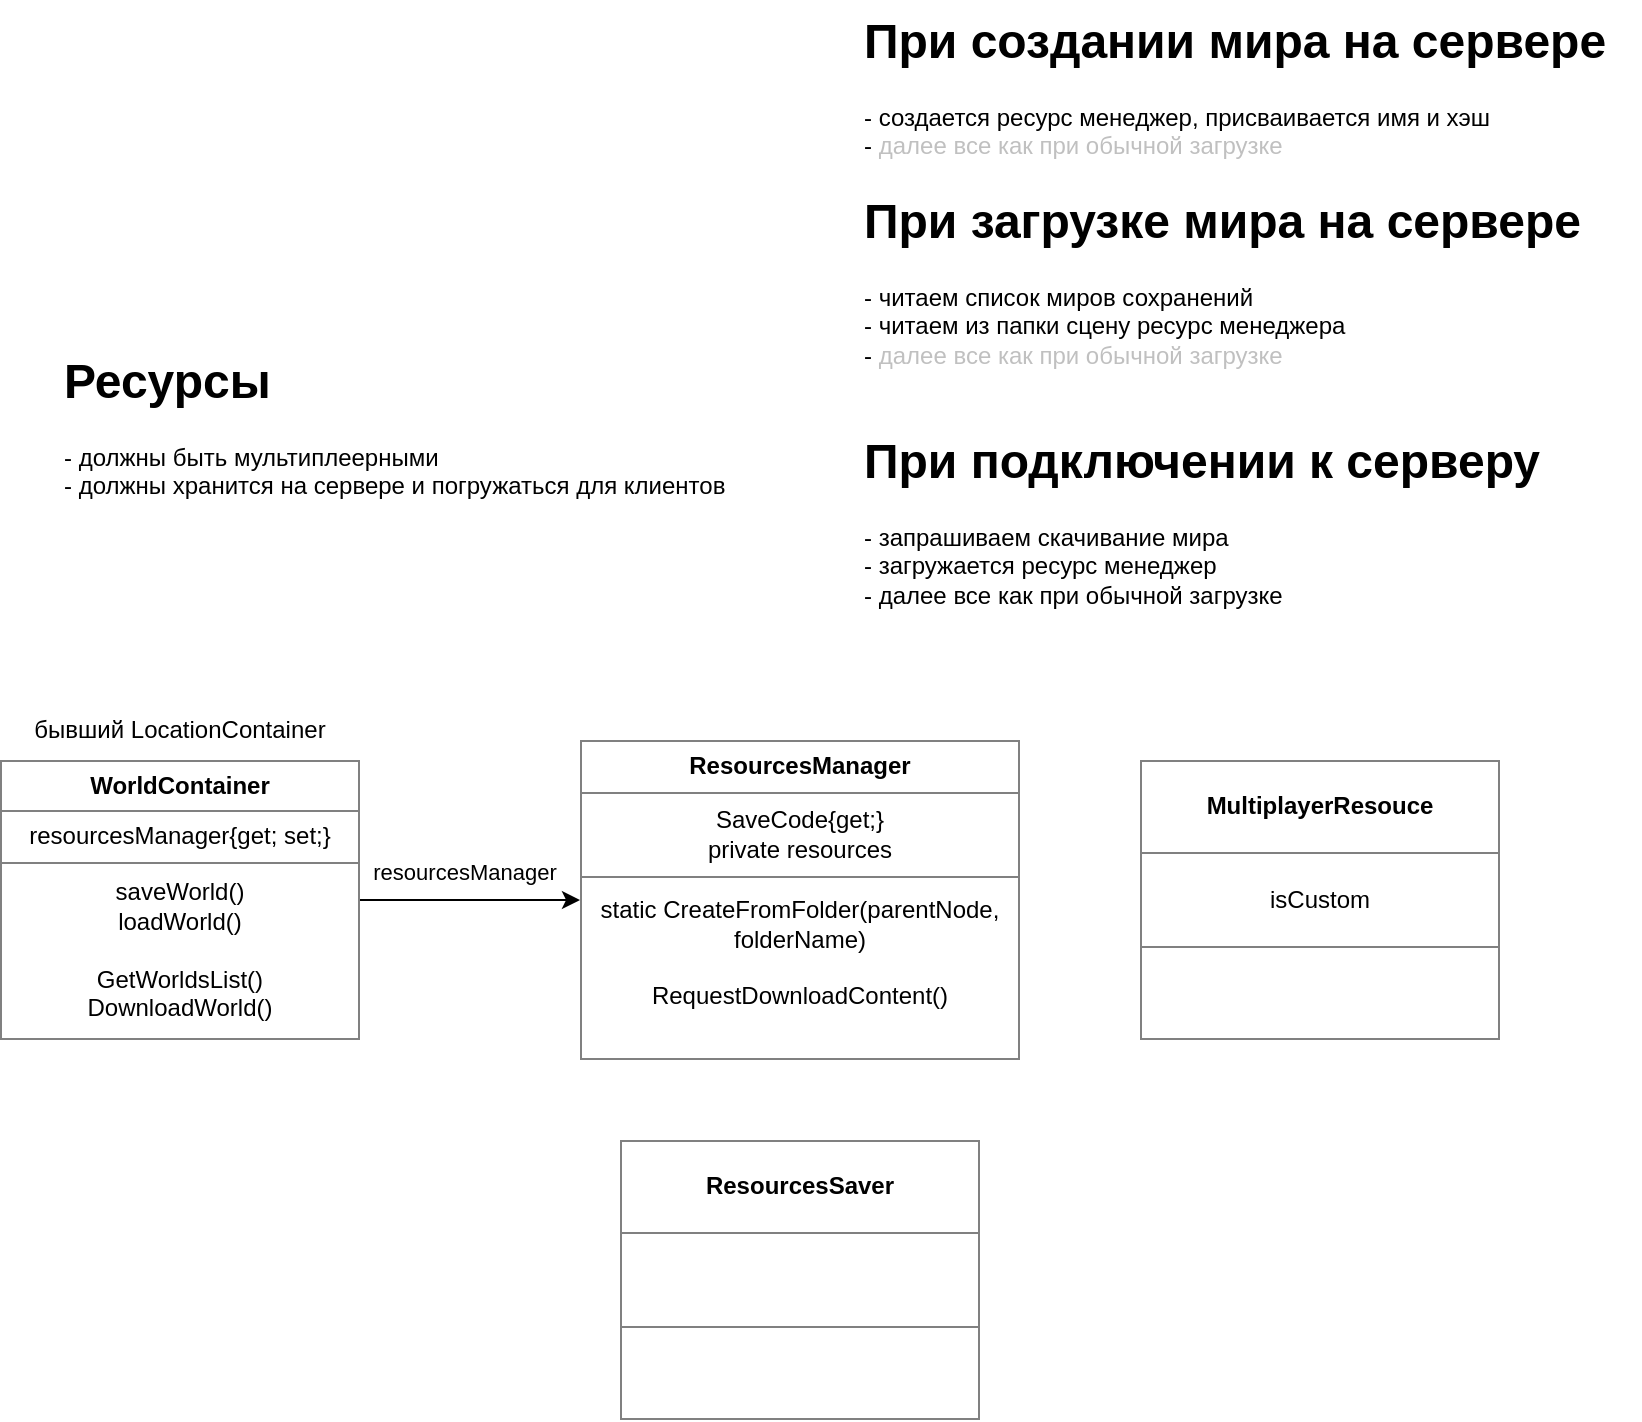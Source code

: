 <mxfile>
    <diagram id="iZLzQ0KM_W977_wtIT1Q" name="Page-1">
        <mxGraphModel dx="734" dy="1507" grid="1" gridSize="10" guides="1" tooltips="1" connect="1" arrows="1" fold="1" page="1" pageScale="1" pageWidth="850" pageHeight="1100" math="0" shadow="0" adaptiveColors="auto">
            <root>
                <mxCell id="0"/>
                <mxCell id="1" parent="0"/>
                <mxCell id="91" style="edgeStyle=none;html=1;exitX=1;exitY=0.5;exitDx=0;exitDy=0;entryX=0;entryY=0.5;entryDx=0;entryDy=0;" parent="1" edge="1">
                    <mxGeometry relative="1" as="geometry">
                        <mxPoint x="800" y="567.5" as="sourcePoint"/>
                    </mxGeometry>
                </mxCell>
                <mxCell id="124" style="edgeStyle=none;html=1;exitX=1;exitY=0.5;exitDx=0;exitDy=0;entryX=0;entryY=0.5;entryDx=0;entryDy=0;" parent="1" edge="1">
                    <mxGeometry relative="1" as="geometry">
                        <mxPoint x="640" y="630" as="sourcePoint"/>
                    </mxGeometry>
                </mxCell>
                <mxCell id="193" value="&lt;table border=&quot;1&quot; width=&quot;100%&quot; height=&quot;100%&quot; cellpadding=&quot;4&quot; style=&quot;width:100%;height:100%;border-collapse:collapse;&quot;&gt;&lt;tbody&gt;&lt;tr&gt;&lt;th align=&quot;center&quot;&gt;&lt;b&gt;ResourcesManager&lt;/b&gt;&lt;/th&gt;&lt;/tr&gt;&lt;tr&gt;&lt;td align=&quot;center&quot;&gt;SaveCode{get;}&lt;br&gt;private resources&lt;br&gt;&lt;/td&gt;&lt;/tr&gt;&lt;tr&gt;&lt;td align=&quot;center&quot;&gt;static CreateFromFolder(parentNode, folderName)&lt;br&gt;&lt;br&gt;RequestDownloadContent()&lt;br&gt;&lt;br&gt;&lt;/td&gt;&lt;/tr&gt;&lt;/tbody&gt;&lt;/table&gt;" style="text;html=1;whiteSpace=wrap;strokeColor=none;fillColor=none;overflow=fill;" parent="1" vertex="1">
                    <mxGeometry x="300" y="100" width="220" height="160" as="geometry"/>
                </mxCell>
                <mxCell id="194" value="&lt;table border=&quot;1&quot; width=&quot;100%&quot; height=&quot;100%&quot; cellpadding=&quot;4&quot; style=&quot;width:100%;height:100%;border-collapse:collapse;&quot;&gt;&lt;tbody&gt;&lt;tr&gt;&lt;th align=&quot;center&quot;&gt;&lt;b&gt;MultiplayerResouce&lt;br&gt;&lt;/b&gt;&lt;/th&gt;&lt;/tr&gt;&lt;tr&gt;&lt;td align=&quot;center&quot;&gt;isCustom&lt;/td&gt;&lt;/tr&gt;&lt;tr&gt;&lt;td align=&quot;center&quot;&gt;&lt;br&gt;&lt;/td&gt;&lt;/tr&gt;&lt;/tbody&gt;&lt;/table&gt;" style="text;html=1;whiteSpace=wrap;strokeColor=none;fillColor=none;overflow=fill;" parent="1" vertex="1">
                    <mxGeometry x="580" y="110" width="180" height="140" as="geometry"/>
                </mxCell>
                <mxCell id="254" value="&lt;table border=&quot;1&quot; width=&quot;100%&quot; height=&quot;100%&quot; cellpadding=&quot;4&quot; style=&quot;width:100%;height:100%;border-collapse:collapse;&quot;&gt;&lt;tbody&gt;&lt;tr&gt;&lt;th align=&quot;center&quot;&gt;&lt;b&gt;ResourcesSaver&lt;/b&gt;&lt;/th&gt;&lt;/tr&gt;&lt;tr&gt;&lt;td align=&quot;center&quot;&gt;&lt;br&gt;&lt;/td&gt;&lt;/tr&gt;&lt;tr&gt;&lt;td align=&quot;center&quot;&gt;&lt;br&gt;&lt;/td&gt;&lt;/tr&gt;&lt;/tbody&gt;&lt;/table&gt;" style="text;html=1;whiteSpace=wrap;strokeColor=none;fillColor=none;overflow=fill;" parent="1" vertex="1">
                    <mxGeometry x="320" y="300" width="180" height="140" as="geometry"/>
                </mxCell>
                <mxCell id="262" style="edgeStyle=none;html=1;exitX=1;exitY=0.5;exitDx=0;exitDy=0;entryX=0;entryY=0.5;entryDx=0;entryDy=0;" parent="1" source="255" target="193" edge="1">
                    <mxGeometry relative="1" as="geometry"/>
                </mxCell>
                <mxCell id="264" value="resourcesManager" style="edgeLabel;html=1;align=center;verticalAlign=middle;resizable=0;points=[];" parent="262" vertex="1" connectable="0">
                    <mxGeometry x="-0.198" y="-1" relative="1" as="geometry">
                        <mxPoint x="8" y="-15" as="offset"/>
                    </mxGeometry>
                </mxCell>
                <mxCell id="255" value="&lt;table border=&quot;1&quot; width=&quot;100%&quot; height=&quot;100%&quot; cellpadding=&quot;4&quot; style=&quot;width:100%;height:100%;border-collapse:collapse;&quot;&gt;&lt;tbody&gt;&lt;tr&gt;&lt;th align=&quot;center&quot;&gt;&lt;b&gt;WorldContainer&lt;/b&gt;&lt;/th&gt;&lt;/tr&gt;&lt;tr&gt;&lt;td align=&quot;center&quot;&gt;resourcesManager{get; set;}&lt;/td&gt;&lt;/tr&gt;&lt;tr&gt;&lt;td align=&quot;center&quot;&gt;saveWorld()&lt;br&gt;loadWorld()&lt;br&gt;&lt;br&gt;GetWorldsList()&lt;br&gt;DownloadWorld()&lt;/td&gt;&lt;/tr&gt;&lt;/tbody&gt;&lt;/table&gt;" style="text;html=1;whiteSpace=wrap;strokeColor=none;fillColor=none;overflow=fill;" parent="1" vertex="1">
                    <mxGeometry x="10" y="110" width="180" height="140" as="geometry"/>
                </mxCell>
                <mxCell id="256" value="&lt;h1 style=&quot;margin-top: 0px;&quot;&gt;Ресурсы&lt;/h1&gt;&lt;div&gt;- должны быть мультиплеерными&lt;/div&gt;&lt;div&gt;- должны хранится на сервере и погружаться для клиентов&lt;/div&gt;" style="text;html=1;whiteSpace=wrap;overflow=hidden;rounded=0;" parent="1" vertex="1">
                    <mxGeometry x="40" y="-100" width="360" height="110" as="geometry"/>
                </mxCell>
                <mxCell id="257" value="&lt;h1 style=&quot;margin-top: 0px;&quot;&gt;При создании мира на сервере&lt;/h1&gt;&lt;div&gt;- создается ресурс менеджер, присваивается имя и хэш&lt;/div&gt;&lt;div&gt;-&amp;nbsp;&lt;span style=&quot;background-color: transparent;&quot;&gt;&lt;font style=&quot;color: light-dark(rgb(192, 192, 192), rgb(217, 217, 217));&quot;&gt;далее все как при обычной загрузке&lt;/font&gt;&lt;/span&gt;&lt;/div&gt;" style="text;html=1;whiteSpace=wrap;overflow=hidden;rounded=0;" parent="1" vertex="1">
                    <mxGeometry x="440" y="-270" width="390" height="90" as="geometry"/>
                </mxCell>
                <mxCell id="259" value="&lt;h1 style=&quot;margin-top: 0px;&quot;&gt;При загрузке мира на сервере&lt;/h1&gt;&lt;div&gt;- читаем список миров сохранений&lt;/div&gt;&lt;div&gt;- читаем из папки сцену ресурс менеджера&lt;/div&gt;&lt;div&gt;-&amp;nbsp;&lt;span style=&quot;background-color: transparent;&quot;&gt;&lt;font style=&quot;color: light-dark(rgb(192, 192, 192), rgb(232, 232, 232));&quot;&gt;далее все как при обычной загрузке&lt;/font&gt;&lt;/span&gt;&lt;/div&gt;" style="text;html=1;whiteSpace=wrap;overflow=hidden;rounded=0;" parent="1" vertex="1">
                    <mxGeometry x="440" y="-180" width="390" height="120" as="geometry"/>
                </mxCell>
                <mxCell id="260" value="&lt;h1 style=&quot;margin-top: 0px;&quot;&gt;При подключении к серверу&lt;/h1&gt;&lt;div&gt;- запрашиваем скачивание мира&lt;br&gt;&lt;/div&gt;&lt;div&gt;- загружается ресурс менеджер&lt;/div&gt;&lt;div&gt;- далее все как при обычной загрузке&lt;/div&gt;" style="text;html=1;whiteSpace=wrap;overflow=hidden;rounded=0;" parent="1" vertex="1">
                    <mxGeometry x="440" y="-60" width="390" height="120" as="geometry"/>
                </mxCell>
                <mxCell id="261" value="&lt;font style=&quot;color: light-dark(rgb(0, 0, 0), rgb(117, 117, 117));&quot;&gt;бывший LocationContainer&lt;/font&gt;" style="text;html=1;align=center;verticalAlign=middle;whiteSpace=wrap;rounded=0;" parent="1" vertex="1">
                    <mxGeometry x="10" y="80" width="180" height="30" as="geometry"/>
                </mxCell>
            </root>
        </mxGraphModel>
    </diagram>
</mxfile>
